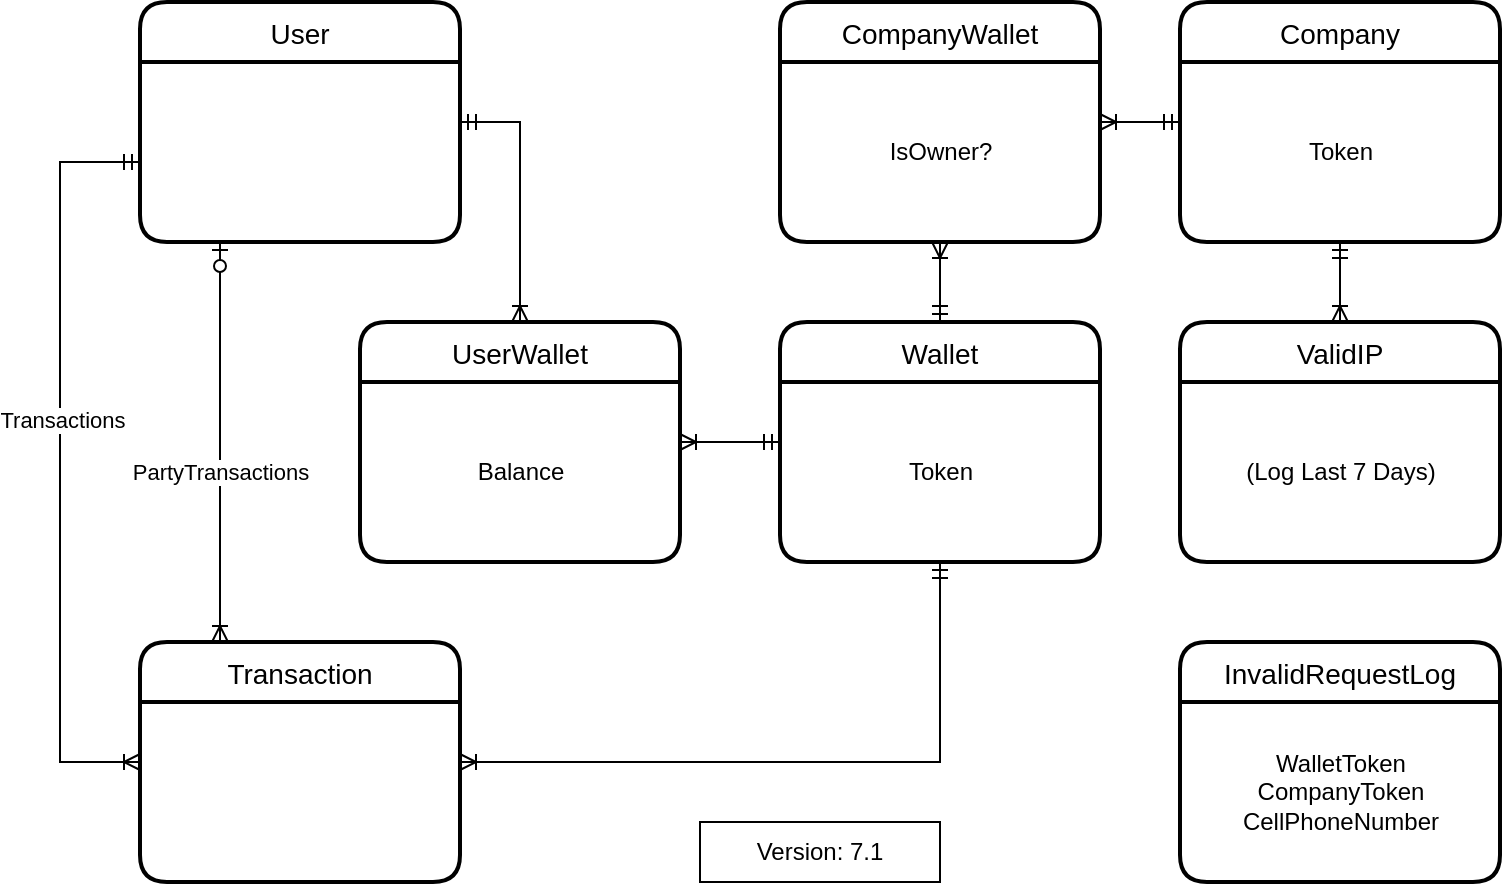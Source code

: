 <mxfile version="20.6.0" type="device"><diagram id="t_FQGmWB_zXW7bSOUXKe" name="Page-1"><mxGraphModel dx="1648" dy="790" grid="1" gridSize="10" guides="1" tooltips="1" connect="1" arrows="1" fold="1" page="1" pageScale="1" pageWidth="1169" pageHeight="827" math="0" shadow="0"><root><mxCell id="0"/><mxCell id="1" parent="0"/><mxCell id="vtHtTVg7YbYKrz3AZ_RN-11" value="User" style="swimlane;childLayout=stackLayout;horizontal=1;startSize=30;horizontalStack=0;rounded=1;fontSize=14;fontStyle=0;strokeWidth=2;resizeParent=0;resizeLast=1;shadow=0;dashed=0;align=center;" parent="1" vertex="1"><mxGeometry x="120" y="40" width="160" height="120" as="geometry"/></mxCell><mxCell id="vtHtTVg7YbYKrz3AZ_RN-14" value="Company" style="swimlane;childLayout=stackLayout;horizontal=1;startSize=30;horizontalStack=0;rounded=1;fontSize=14;fontStyle=0;strokeWidth=2;resizeParent=0;resizeLast=1;shadow=0;dashed=0;align=center;" parent="1" vertex="1"><mxGeometry x="640" y="40" width="160" height="120" as="geometry"/></mxCell><mxCell id="hZhWgrIl15guTYh1dGdz-1" value="Token" style="text;html=1;align=center;verticalAlign=middle;resizable=0;points=[];autosize=1;strokeColor=none;fillColor=none;" vertex="1" parent="vtHtTVg7YbYKrz3AZ_RN-14"><mxGeometry y="30" width="160" height="90" as="geometry"/></mxCell><mxCell id="vtHtTVg7YbYKrz3AZ_RN-15" value="Wallet" style="swimlane;childLayout=stackLayout;horizontal=1;startSize=30;horizontalStack=0;rounded=1;fontSize=14;fontStyle=0;strokeWidth=2;resizeParent=0;resizeLast=1;shadow=0;dashed=0;align=center;" parent="1" vertex="1"><mxGeometry x="440" y="200" width="160" height="120" as="geometry"/></mxCell><mxCell id="hZhWgrIl15guTYh1dGdz-2" value="Token" style="text;html=1;align=center;verticalAlign=middle;resizable=0;points=[];autosize=1;strokeColor=none;fillColor=none;" vertex="1" parent="vtHtTVg7YbYKrz3AZ_RN-15"><mxGeometry y="30" width="160" height="90" as="geometry"/></mxCell><mxCell id="vtHtTVg7YbYKrz3AZ_RN-16" value="" style="fontSize=12;html=1;endArrow=ERoneToMany;startArrow=ERmandOne;rounded=0;entryX=1;entryY=0.5;entryDx=0;entryDy=0;exitX=0;exitY=0.5;exitDx=0;exitDy=0;" parent="1" source="vtHtTVg7YbYKrz3AZ_RN-14" target="-DGkb8YkxDXSGM9fcnzq-2" edge="1"><mxGeometry width="100" height="100" relative="1" as="geometry"><mxPoint x="630" y="100" as="sourcePoint"/><mxPoint x="750" y="360" as="targetPoint"/></mxGeometry></mxCell><mxCell id="vtHtTVg7YbYKrz3AZ_RN-17" value="UserWallet" style="swimlane;childLayout=stackLayout;horizontal=1;startSize=30;horizontalStack=0;rounded=1;fontSize=14;fontStyle=0;strokeWidth=2;resizeParent=0;resizeLast=1;shadow=0;dashed=0;align=center;" parent="1" vertex="1"><mxGeometry x="230" y="200" width="160" height="120" as="geometry"/></mxCell><mxCell id="-DGkb8YkxDXSGM9fcnzq-5" value="Balance" style="text;html=1;align=center;verticalAlign=middle;resizable=0;points=[];autosize=1;strokeColor=none;fillColor=none;" parent="vtHtTVg7YbYKrz3AZ_RN-17" vertex="1"><mxGeometry y="30" width="160" height="90" as="geometry"/></mxCell><mxCell id="vtHtTVg7YbYKrz3AZ_RN-18" value="" style="edgeStyle=orthogonalEdgeStyle;fontSize=12;html=1;endArrow=ERoneToMany;startArrow=ERmandOne;rounded=0;entryX=1;entryY=0.5;entryDx=0;entryDy=0;exitX=0;exitY=0.5;exitDx=0;exitDy=0;" parent="1" source="vtHtTVg7YbYKrz3AZ_RN-15" target="vtHtTVg7YbYKrz3AZ_RN-17" edge="1"><mxGeometry width="100" height="100" relative="1" as="geometry"><mxPoint x="610" y="290" as="sourcePoint"/><mxPoint x="500" y="190" as="targetPoint"/></mxGeometry></mxCell><mxCell id="vtHtTVg7YbYKrz3AZ_RN-19" value="" style="fontSize=12;html=1;endArrow=ERoneToMany;startArrow=ERmandOne;rounded=0;exitX=1;exitY=0.5;exitDx=0;exitDy=0;entryX=0.5;entryY=0;entryDx=0;entryDy=0;edgeStyle=orthogonalEdgeStyle;" parent="1" source="vtHtTVg7YbYKrz3AZ_RN-11" target="vtHtTVg7YbYKrz3AZ_RN-17" edge="1"><mxGeometry width="100" height="100" relative="1" as="geometry"><mxPoint x="77" y="100" as="sourcePoint"/><mxPoint x="190" y="360" as="targetPoint"/></mxGeometry></mxCell><mxCell id="vtHtTVg7YbYKrz3AZ_RN-20" value="Transaction" style="swimlane;childLayout=stackLayout;horizontal=1;startSize=30;horizontalStack=0;rounded=1;fontSize=14;fontStyle=0;strokeWidth=2;resizeParent=0;resizeLast=1;shadow=0;dashed=0;align=center;" parent="1" vertex="1"><mxGeometry x="120" y="360" width="160" height="120" as="geometry"/></mxCell><mxCell id="vtHtTVg7YbYKrz3AZ_RN-21" value="" style="edgeStyle=orthogonalEdgeStyle;fontSize=12;html=1;endArrow=ERoneToMany;startArrow=ERmandOne;rounded=0;entryX=1;entryY=0.5;entryDx=0;entryDy=0;exitX=0.5;exitY=1;exitDx=0;exitDy=0;" parent="1" source="vtHtTVg7YbYKrz3AZ_RN-15" target="vtHtTVg7YbYKrz3AZ_RN-20" edge="1"><mxGeometry width="100" height="100" relative="1" as="geometry"><mxPoint x="490" y="470" as="sourcePoint"/><mxPoint x="500" y="360" as="targetPoint"/></mxGeometry></mxCell><mxCell id="vtHtTVg7YbYKrz3AZ_RN-22" value="" style="fontSize=12;html=1;endArrow=ERoneToMany;startArrow=ERmandOne;rounded=0;entryX=0;entryY=0.5;entryDx=0;entryDy=0;edgeStyle=orthogonalEdgeStyle;" parent="1" target="vtHtTVg7YbYKrz3AZ_RN-20" edge="1"><mxGeometry width="100" height="100" relative="1" as="geometry"><mxPoint x="120" y="120" as="sourcePoint"/><mxPoint x="190" y="529" as="targetPoint"/><Array as="points"><mxPoint x="80" y="120"/><mxPoint x="80" y="420"/></Array></mxGeometry></mxCell><mxCell id="0MtHTJcyk314l7dQOl_Q-3" value="Transactions" style="edgeLabel;html=1;align=center;verticalAlign=middle;resizable=0;points=[];" parent="vtHtTVg7YbYKrz3AZ_RN-22" vertex="1" connectable="0"><mxGeometry x="-0.12" y="1" relative="1" as="geometry"><mxPoint y="2" as="offset"/></mxGeometry></mxCell><mxCell id="ZHoAvXk4h7LtMbwjuxKb-1" value="ValidIP" style="swimlane;childLayout=stackLayout;horizontal=1;startSize=30;horizontalStack=0;rounded=1;fontSize=14;fontStyle=0;strokeWidth=2;resizeParent=0;resizeLast=1;shadow=0;dashed=0;align=center;" parent="1" vertex="1"><mxGeometry x="640" y="200" width="160" height="120" as="geometry"/></mxCell><mxCell id="hZhWgrIl15guTYh1dGdz-3" value="(Log Last 7 Days)" style="text;html=1;align=center;verticalAlign=middle;resizable=0;points=[];autosize=1;strokeColor=none;fillColor=none;" vertex="1" parent="ZHoAvXk4h7LtMbwjuxKb-1"><mxGeometry y="30" width="160" height="90" as="geometry"/></mxCell><mxCell id="ZHoAvXk4h7LtMbwjuxKb-2" value="" style="edgeStyle=orthogonalEdgeStyle;fontSize=12;html=1;endArrow=ERoneToMany;startArrow=ERmandOne;rounded=0;entryX=0.5;entryY=0;entryDx=0;entryDy=0;exitX=0.5;exitY=1;exitDx=0;exitDy=0;" parent="1" source="vtHtTVg7YbYKrz3AZ_RN-14" target="ZHoAvXk4h7LtMbwjuxKb-1" edge="1"><mxGeometry width="100" height="100" relative="1" as="geometry"><mxPoint x="440" y="540" as="sourcePoint"/><mxPoint x="150" y="654" as="targetPoint"/></mxGeometry></mxCell><mxCell id="wKGyBWkAC0yILhb7zFJe-1" value="InvalidRequestLog" style="swimlane;childLayout=stackLayout;horizontal=1;startSize=30;horizontalStack=0;rounded=1;fontSize=14;fontStyle=0;strokeWidth=2;resizeParent=0;resizeLast=1;shadow=0;dashed=0;align=center;" parent="1" vertex="1"><mxGeometry x="640" y="360" width="160" height="120" as="geometry"/></mxCell><mxCell id="0MtHTJcyk314l7dQOl_Q-5" value="WalletToken&lt;br&gt;CompanyToken&lt;br&gt;CellPhoneNumber" style="text;html=1;align=center;verticalAlign=middle;resizable=0;points=[];autosize=1;strokeColor=none;fillColor=none;rotation=0;" parent="wKGyBWkAC0yILhb7zFJe-1" vertex="1"><mxGeometry y="30" width="160" height="90" as="geometry"/></mxCell><mxCell id="-DGkb8YkxDXSGM9fcnzq-2" value="CompanyWallet" style="swimlane;childLayout=stackLayout;horizontal=1;startSize=30;horizontalStack=0;rounded=1;fontSize=14;fontStyle=0;strokeWidth=2;resizeParent=0;resizeLast=1;shadow=0;dashed=0;align=center;" parent="1" vertex="1"><mxGeometry x="440" y="40" width="160" height="120" as="geometry"/></mxCell><mxCell id="-DGkb8YkxDXSGM9fcnzq-4" value="IsOwner?" style="text;html=1;align=center;verticalAlign=middle;resizable=0;points=[];autosize=1;strokeColor=none;fillColor=none;" parent="-DGkb8YkxDXSGM9fcnzq-2" vertex="1"><mxGeometry y="30" width="160" height="90" as="geometry"/></mxCell><mxCell id="-DGkb8YkxDXSGM9fcnzq-3" value="" style="fontSize=12;html=1;endArrow=ERoneToMany;startArrow=ERmandOne;rounded=0;entryX=0.5;entryY=1;entryDx=0;entryDy=0;exitX=0.5;exitY=0;exitDx=0;exitDy=0;" parent="1" source="vtHtTVg7YbYKrz3AZ_RN-15" target="-DGkb8YkxDXSGM9fcnzq-2" edge="1"><mxGeometry width="100" height="100" relative="1" as="geometry"><mxPoint x="680" y="190" as="sourcePoint"/><mxPoint x="560" y="190" as="targetPoint"/></mxGeometry></mxCell><mxCell id="0MtHTJcyk314l7dQOl_Q-2" value="" style="fontSize=12;html=1;endArrow=ERoneToMany;startArrow=ERzeroToOne;rounded=0;entryX=0.25;entryY=0;entryDx=0;entryDy=0;exitX=0.25;exitY=1;exitDx=0;exitDy=0;" parent="1" source="vtHtTVg7YbYKrz3AZ_RN-11" target="vtHtTVg7YbYKrz3AZ_RN-20" edge="1"><mxGeometry width="100" height="100" relative="1" as="geometry"><mxPoint x="50" y="170" as="sourcePoint"/><mxPoint x="340" y="530" as="targetPoint"/></mxGeometry></mxCell><mxCell id="0MtHTJcyk314l7dQOl_Q-4" value="PartyTransactions" style="edgeLabel;html=1;align=center;verticalAlign=middle;resizable=0;points=[];" parent="0MtHTJcyk314l7dQOl_Q-2" vertex="1" connectable="0"><mxGeometry x="-0.51" y="-2" relative="1" as="geometry"><mxPoint x="2" y="66" as="offset"/></mxGeometry></mxCell><mxCell id="hZhWgrIl15guTYh1dGdz-4" value="Version: 7.1" style="rounded=0;whiteSpace=wrap;html=1;" vertex="1" parent="1"><mxGeometry x="400" y="450" width="120" height="30" as="geometry"/></mxCell></root></mxGraphModel></diagram></mxfile>